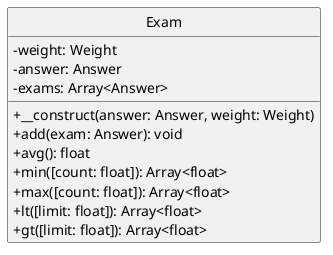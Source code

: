 @startuml
skinparam classAttributeIconSize 0
skinparam monochrome true
hide circle

class Exam {
  -weight: Weight
  -answer: Answer
  -exams: Array<Answer>
  +__construct(answer: Answer, weight: Weight)
  +add(exam: Answer): void
  +avg(): float
  +min([count: float]): Array<float>
  +max([count: float]): Array<float>
  +lt([limit: float]): Array<float>
  +gt([limit: float]): Array<float>
}
@enduml
